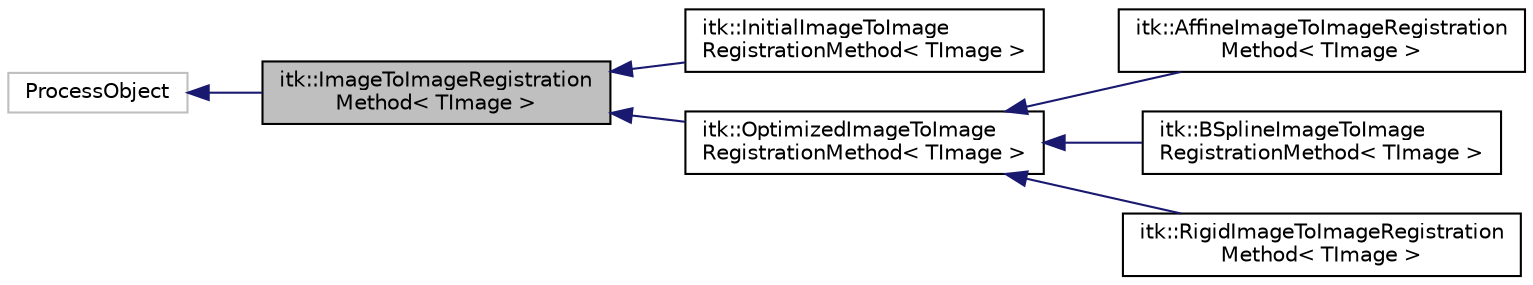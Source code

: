 digraph "itk::ImageToImageRegistrationMethod&lt; TImage &gt;"
{
  bgcolor="transparent";
  edge [fontname="Helvetica",fontsize="10",labelfontname="Helvetica",labelfontsize="10"];
  node [fontname="Helvetica",fontsize="10",shape=record];
  rankdir="LR";
  Node0 [label="itk::ImageToImageRegistration\lMethod\< TImage \>",height=0.2,width=0.4,color="black", fillcolor="grey75", style="filled", fontcolor="black"];
  Node1 -> Node0 [dir="back",color="midnightblue",fontsize="10",style="solid",fontname="Helvetica"];
  Node1 [label="ProcessObject",height=0.2,width=0.4,color="grey75"];
  Node0 -> Node2 [dir="back",color="midnightblue",fontsize="10",style="solid",fontname="Helvetica"];
  Node2 [label="itk::InitialImageToImage\lRegistrationMethod\< TImage \>",height=0.2,width=0.4,color="black",URL="$classitk_1_1InitialImageToImageRegistrationMethod.html"];
  Node0 -> Node3 [dir="back",color="midnightblue",fontsize="10",style="solid",fontname="Helvetica"];
  Node3 [label="itk::OptimizedImageToImage\lRegistrationMethod\< TImage \>",height=0.2,width=0.4,color="black",URL="$classitk_1_1OptimizedImageToImageRegistrationMethod.html"];
  Node3 -> Node4 [dir="back",color="midnightblue",fontsize="10",style="solid",fontname="Helvetica"];
  Node4 [label="itk::AffineImageToImageRegistration\lMethod\< TImage \>",height=0.2,width=0.4,color="black",URL="$classitk_1_1AffineImageToImageRegistrationMethod.html"];
  Node3 -> Node5 [dir="back",color="midnightblue",fontsize="10",style="solid",fontname="Helvetica"];
  Node5 [label="itk::BSplineImageToImage\lRegistrationMethod\< TImage \>",height=0.2,width=0.4,color="black",URL="$classitk_1_1BSplineImageToImageRegistrationMethod.html"];
  Node3 -> Node6 [dir="back",color="midnightblue",fontsize="10",style="solid",fontname="Helvetica"];
  Node6 [label="itk::RigidImageToImageRegistration\lMethod\< TImage \>",height=0.2,width=0.4,color="black",URL="$classitk_1_1RigidImageToImageRegistrationMethod.html"];
}
